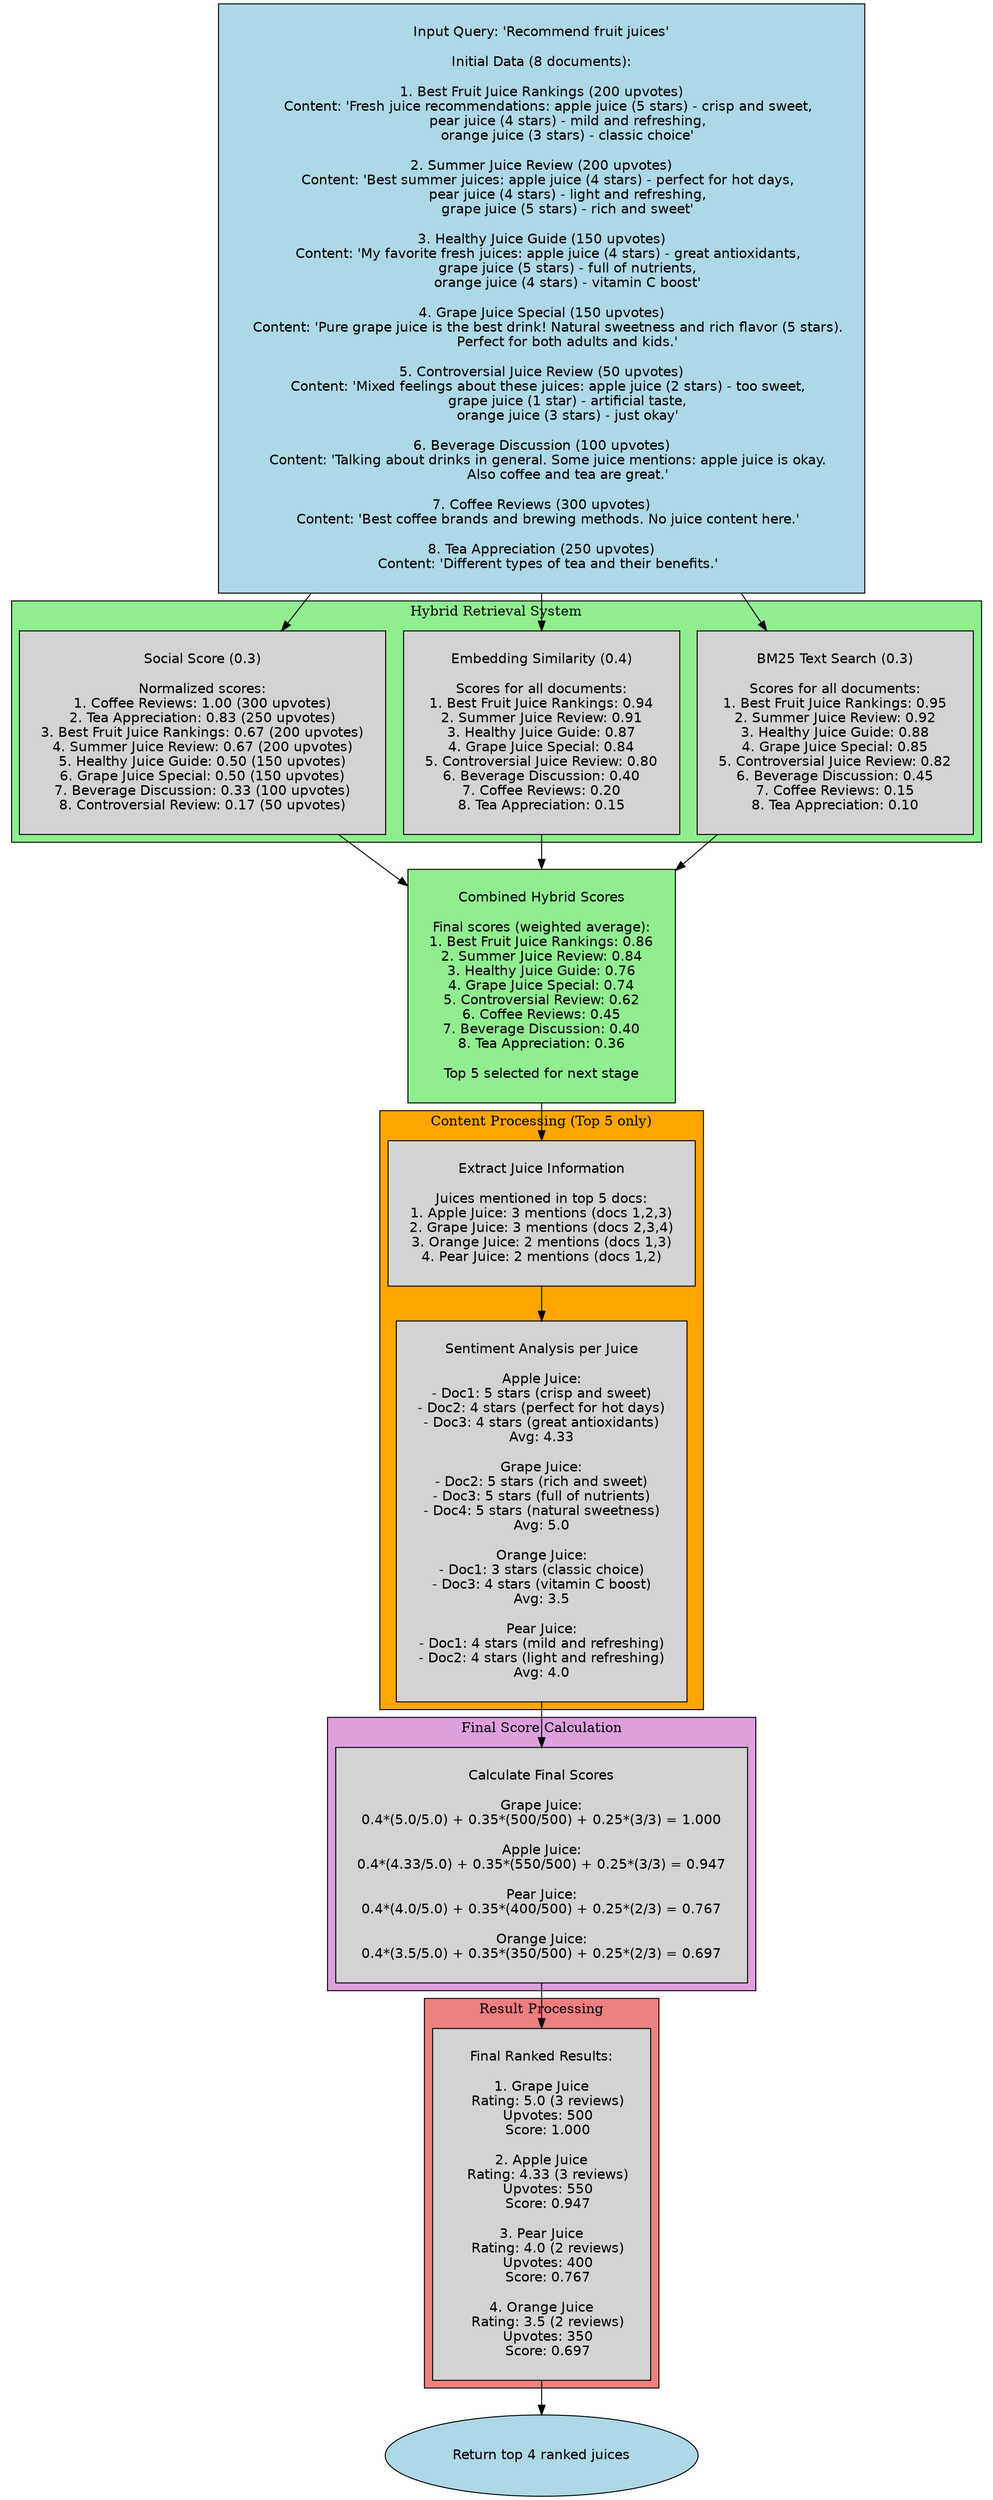 digraph Flowchart {
  rankdir=TB;
  node [style=filled, fontname=Helvetica, margin=0.3];
  
  // Input with all 8 documents
  Input [label="Input Query: 'Recommend fruit juices'\n\nInitial Data (8 documents):\n
1. Best Fruit Juice Rankings (200 upvotes)\n   Content: 'Fresh juice recommendations: apple juice (5 stars) - crisp and sweet,\n            pear juice (4 stars) - mild and refreshing,\n            orange juice (3 stars) - classic choice'\n
2. Summer Juice Review (200 upvotes)\n   Content: 'Best summer juices: apple juice (4 stars) - perfect for hot days,\n            pear juice (4 stars) - light and refreshing,\n            grape juice (5 stars) - rich and sweet'\n
3. Healthy Juice Guide (150 upvotes)\n   Content: 'My favorite fresh juices: apple juice (4 stars) - great antioxidants,\n            grape juice (5 stars) - full of nutrients,\n            orange juice (4 stars) - vitamin C boost'\n
4. Grape Juice Special (150 upvotes)\n   Content: 'Pure grape juice is the best drink! Natural sweetness and rich flavor (5 stars).\n            Perfect for both adults and kids.'\n
5. Controversial Juice Review (50 upvotes)\n   Content: 'Mixed feelings about these juices: apple juice (2 stars) - too sweet,\n            grape juice (1 star) - artificial taste,\n            orange juice (3 stars) - just okay'\n
6. Beverage Discussion (100 upvotes)\n   Content: 'Talking about drinks in general. Some juice mentions: apple juice is okay.\n            Also coffee and tea are great.'\n
7. Coffee Reviews (300 upvotes)\n   Content: 'Best coffee brands and brewing methods. No juice content here.'\n
8. Tea Appreciation (250 upvotes)\n   Content: 'Different types of tea and their benefits.'", 
   shape=box, fillcolor=lightblue];

  // Hybrid Retrieval System
  subgraph cluster_hybrid {
    label="Hybrid Retrieval System";
    style=filled;
    fillcolor=lightgreen;
    
    BM25 [label="BM25 Text Search (0.3)\n\nScores for all documents:\n1. Best Fruit Juice Rankings: 0.95\n2. Summer Juice Review: 0.92\n3. Healthy Juice Guide: 0.88\n4. Grape Juice Special: 0.85\n5. Controversial Juice Review: 0.82\n6. Beverage Discussion: 0.45\n7. Coffee Reviews: 0.15\n8. Tea Appreciation: 0.10", shape=box];
    
    Embedding [label="Embedding Similarity (0.4)\n\nScores for all documents:\n1. Best Fruit Juice Rankings: 0.94\n2. Summer Juice Review: 0.91\n3. Healthy Juice Guide: 0.87\n4. Grape Juice Special: 0.84\n5. Controversial Juice Review: 0.80\n6. Beverage Discussion: 0.40\n7. Coffee Reviews: 0.20\n8. Tea Appreciation: 0.15", shape=box];
    
    Social [label="Social Score (0.3)\n\nNormalized scores:\n1. Coffee Reviews: 1.00 (300 upvotes)\n2. Tea Appreciation: 0.83 (250 upvotes)\n3. Best Fruit Juice Rankings: 0.67 (200 upvotes)\n4. Summer Juice Review: 0.67 (200 upvotes)\n5. Healthy Juice Guide: 0.50 (150 upvotes)\n6. Grape Juice Special: 0.50 (150 upvotes)\n7. Beverage Discussion: 0.33 (100 upvotes)\n8. Controversial Review: 0.17 (50 upvotes)", shape=box];
  }

  // Combined Scores
  Combine [label="Combined Hybrid Scores\n\nFinal scores (weighted average):\n1. Best Fruit Juice Rankings: 0.86\n2. Summer Juice Review: 0.84\n3. Healthy Juice Guide: 0.76\n4. Grape Juice Special: 0.74\n5. Controversial Review: 0.62\n6. Coffee Reviews: 0.45\n7. Beverage Discussion: 0.40\n8. Tea Appreciation: 0.36\n\nTop 5 selected for next stage", shape=box, fillcolor=lightgreen];

  // Content Processing
  subgraph cluster_content {
    label="Content Processing (Top 5 only)";
    style=filled;
    fillcolor=orange;
    
    Extract [label="Extract Juice Information\n\nJuices mentioned in top 5 docs:\n1. Apple Juice: 3 mentions (docs 1,2,3)\n2. Grape Juice: 3 mentions (docs 2,3,4)\n3. Orange Juice: 2 mentions (docs 1,3)\n4. Pear Juice: 2 mentions (docs 1,2)", shape=box];
    
    LLM [label="Sentiment Analysis per Juice\n\nApple Juice:\n- Doc1: 5 stars (crisp and sweet)\n- Doc2: 4 stars (perfect for hot days)\n- Doc3: 4 stars (great antioxidants)\nAvg: 4.33\n\nGrape Juice:\n- Doc2: 5 stars (rich and sweet)\n- Doc3: 5 stars (full of nutrients)\n- Doc4: 5 stars (natural sweetness)\nAvg: 5.0\n\nOrange Juice:\n- Doc1: 3 stars (classic choice)\n- Doc3: 4 stars (vitamin C boost)\nAvg: 3.5\n\nPear Juice:\n- Doc1: 4 stars (mild and refreshing)\n- Doc2: 4 stars (light and refreshing)\nAvg: 4.0", shape=box];
  }

  // Final Score Calculation
  subgraph cluster_final {
    label="Final Score Calculation";
    style=filled;
    fillcolor=plum;
    
    Final_Score [label="Calculate Final Scores\n\nGrape Juice:\n0.4*(5.0/5.0) + 0.35*(500/500) + 0.25*(3/3) = 1.000\n\nApple Juice:\n0.4*(4.33/5.0) + 0.35*(550/500) + 0.25*(3/3) = 0.947\n\nPear Juice:\n0.4*(4.0/5.0) + 0.35*(400/500) + 0.25*(2/3) = 0.767\n\nOrange Juice:\n0.4*(3.5/5.0) + 0.35*(350/500) + 0.25*(2/3) = 0.697", shape=box];
  }

  // Result Processing
  subgraph cluster_result {
    label="Result Processing";
    style=filled;
    fillcolor=lightcoral;
    
    Format [label="Final Ranked Results:\n\n1. Grape Juice\n   Rating: 5.0 (3 reviews)\n   Upvotes: 500\n   Score: 1.000\n\n2. Apple Juice\n   Rating: 4.33 (3 reviews)\n   Upvotes: 550\n   Score: 0.947\n\n3. Pear Juice\n   Rating: 4.0 (2 reviews)\n   Upvotes: 400\n   Score: 0.767\n\n4. Orange Juice\n   Rating: 3.5 (2 reviews)\n   Upvotes: 350\n   Score: 0.697", shape=box];
  }

  // Connections
  Input -> BM25;
  Input -> Embedding;
  Input -> Social;
  
  BM25 -> Combine;
  Embedding -> Combine;
  Social -> Combine;
  
  Combine -> Extract;
  Extract -> LLM;
  LLM -> Final_Score;
  Final_Score -> Format;
  
  Format -> Output;
  
  Output [label="Return top 4 ranked juices", shape=ellipse, fillcolor=lightblue];
}